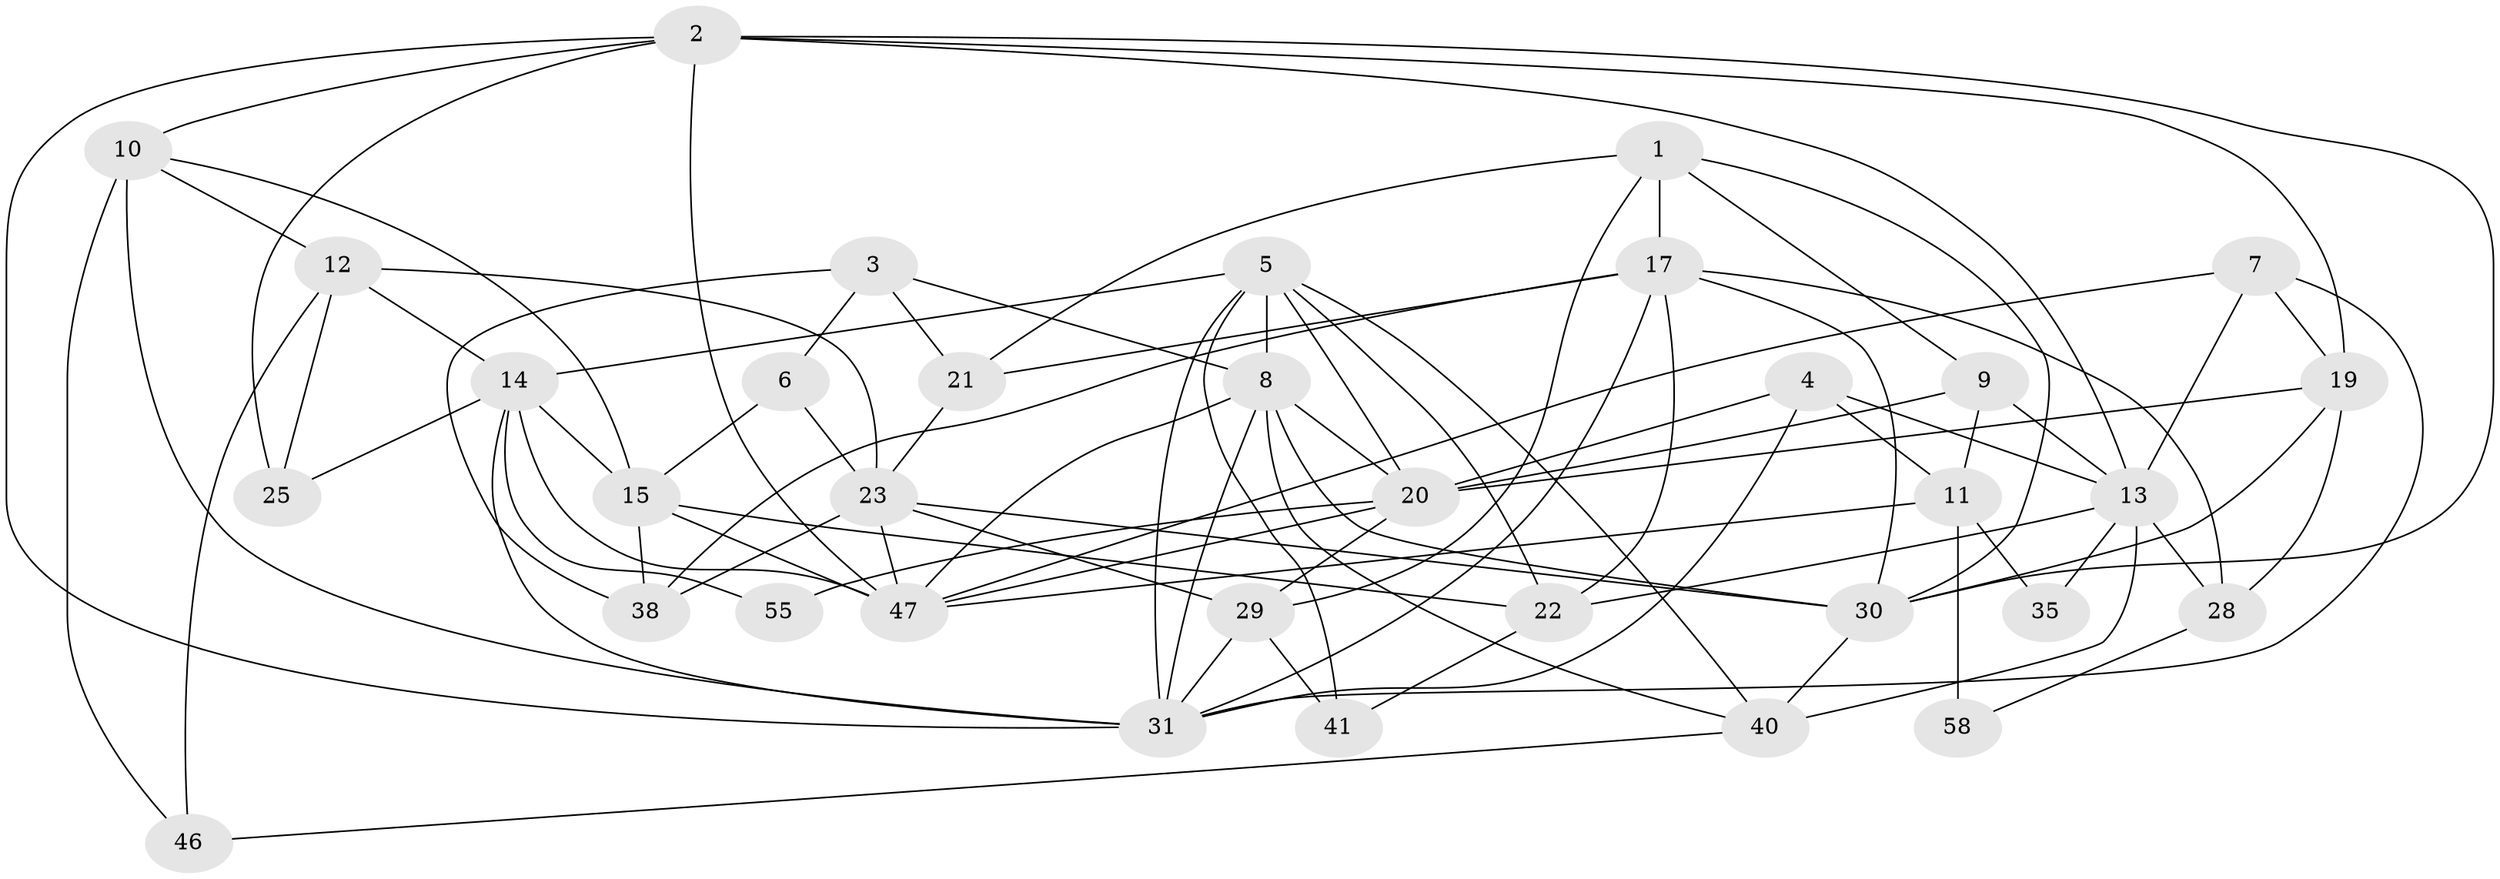 // original degree distribution, {5: 0.22413793103448276, 4: 0.1724137931034483, 3: 0.3103448275862069, 2: 0.13793103448275862, 6: 0.10344827586206896, 7: 0.05172413793103448}
// Generated by graph-tools (version 1.1) at 2025/11/02/27/25 16:11:23]
// undirected, 34 vertices, 87 edges
graph export_dot {
graph [start="1"]
  node [color=gray90,style=filled];
  1;
  2 [super="+49"];
  3 [super="+16"];
  4 [super="+45"];
  5 [super="+26"];
  6;
  7;
  8 [super="+48"];
  9 [super="+32"];
  10 [super="+50"];
  11 [super="+24"];
  12 [super="+27"];
  13 [super="+53"];
  14 [super="+44"];
  15 [super="+18"];
  17 [super="+33"];
  19 [super="+56"];
  20 [super="+36"];
  21 [super="+39"];
  22;
  23 [super="+54"];
  25;
  28 [super="+37"];
  29 [super="+34"];
  30 [super="+43"];
  31 [super="+42"];
  35;
  38 [super="+57"];
  40 [super="+52"];
  41;
  46;
  47 [super="+51"];
  55;
  58;
  1 -- 30;
  1 -- 17;
  1 -- 29;
  1 -- 21;
  1 -- 9;
  2 -- 30;
  2 -- 19;
  2 -- 31;
  2 -- 25;
  2 -- 13;
  2 -- 47;
  2 -- 10;
  3 -- 6;
  3 -- 38;
  3 -- 8;
  3 -- 21;
  4 -- 13 [weight=2];
  4 -- 11;
  4 -- 20;
  4 -- 31;
  5 -- 31;
  5 -- 22;
  5 -- 8;
  5 -- 41;
  5 -- 40;
  5 -- 20;
  5 -- 14;
  6 -- 15;
  6 -- 23;
  7 -- 13;
  7 -- 19;
  7 -- 47;
  7 -- 31;
  8 -- 47;
  8 -- 31;
  8 -- 20;
  8 -- 40;
  8 -- 30;
  9 -- 11;
  9 -- 13;
  9 -- 20;
  10 -- 15;
  10 -- 31;
  10 -- 12;
  10 -- 46;
  11 -- 58 [weight=2];
  11 -- 35;
  11 -- 47;
  12 -- 46;
  12 -- 25;
  12 -- 14;
  12 -- 23;
  13 -- 35;
  13 -- 22;
  13 -- 40;
  13 -- 28;
  14 -- 47;
  14 -- 55;
  14 -- 25;
  14 -- 31;
  14 -- 15;
  15 -- 47;
  15 -- 22;
  15 -- 38;
  17 -- 31;
  17 -- 22;
  17 -- 21;
  17 -- 38;
  17 -- 28;
  17 -- 30;
  19 -- 20;
  19 -- 28;
  19 -- 30;
  20 -- 55;
  20 -- 47;
  20 -- 29;
  21 -- 23 [weight=2];
  22 -- 41;
  23 -- 30;
  23 -- 38;
  23 -- 47;
  23 -- 29;
  28 -- 58;
  29 -- 41;
  29 -- 31;
  30 -- 40 [weight=2];
  40 -- 46;
}
